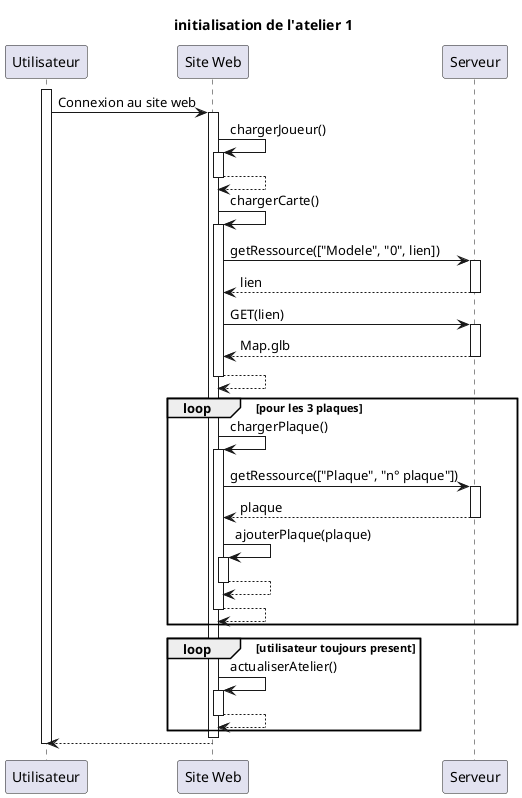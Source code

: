 @startuml
title initialisation de l'atelier 1

participant "Utilisateur" as user
participant "Site Web" as site
participant "Serveur" as serv

activate user
    user -> site : Connexion au site web
    activate site
        site -> site : chargerJoueur()
        activate site
            site --> site
        deactivate site
        site -> site : chargerCarte()
        activate site 
            site -> serv : getRessource(["Modele", "0", lien])
            activate serv
                serv --> site : lien
            deactivate serv
            site -> serv : GET(lien)
            activate serv
                serv --> site : Map.glb
            deactivate serv
            site --> site
        deactivate site
        loop pour les 3 plaques
            site -> site : chargerPlaque()
            activate site 
                site -> serv : getRessource(["Plaque", "n° plaque"])
                activate serv
                    serv --> site : plaque
                deactivate serv
                site -> site : ajouterPlaque(plaque)
                activate site
                    site --> site
                deactivate site
                site --> site
            deactivate site
        end
        loop utilisateur toujours present
            site -> site : actualiserAtelier()
            activate site
                site --> site
            deactivate site
        end
    deactivate site
    site --> user
deactivate user
@enduml